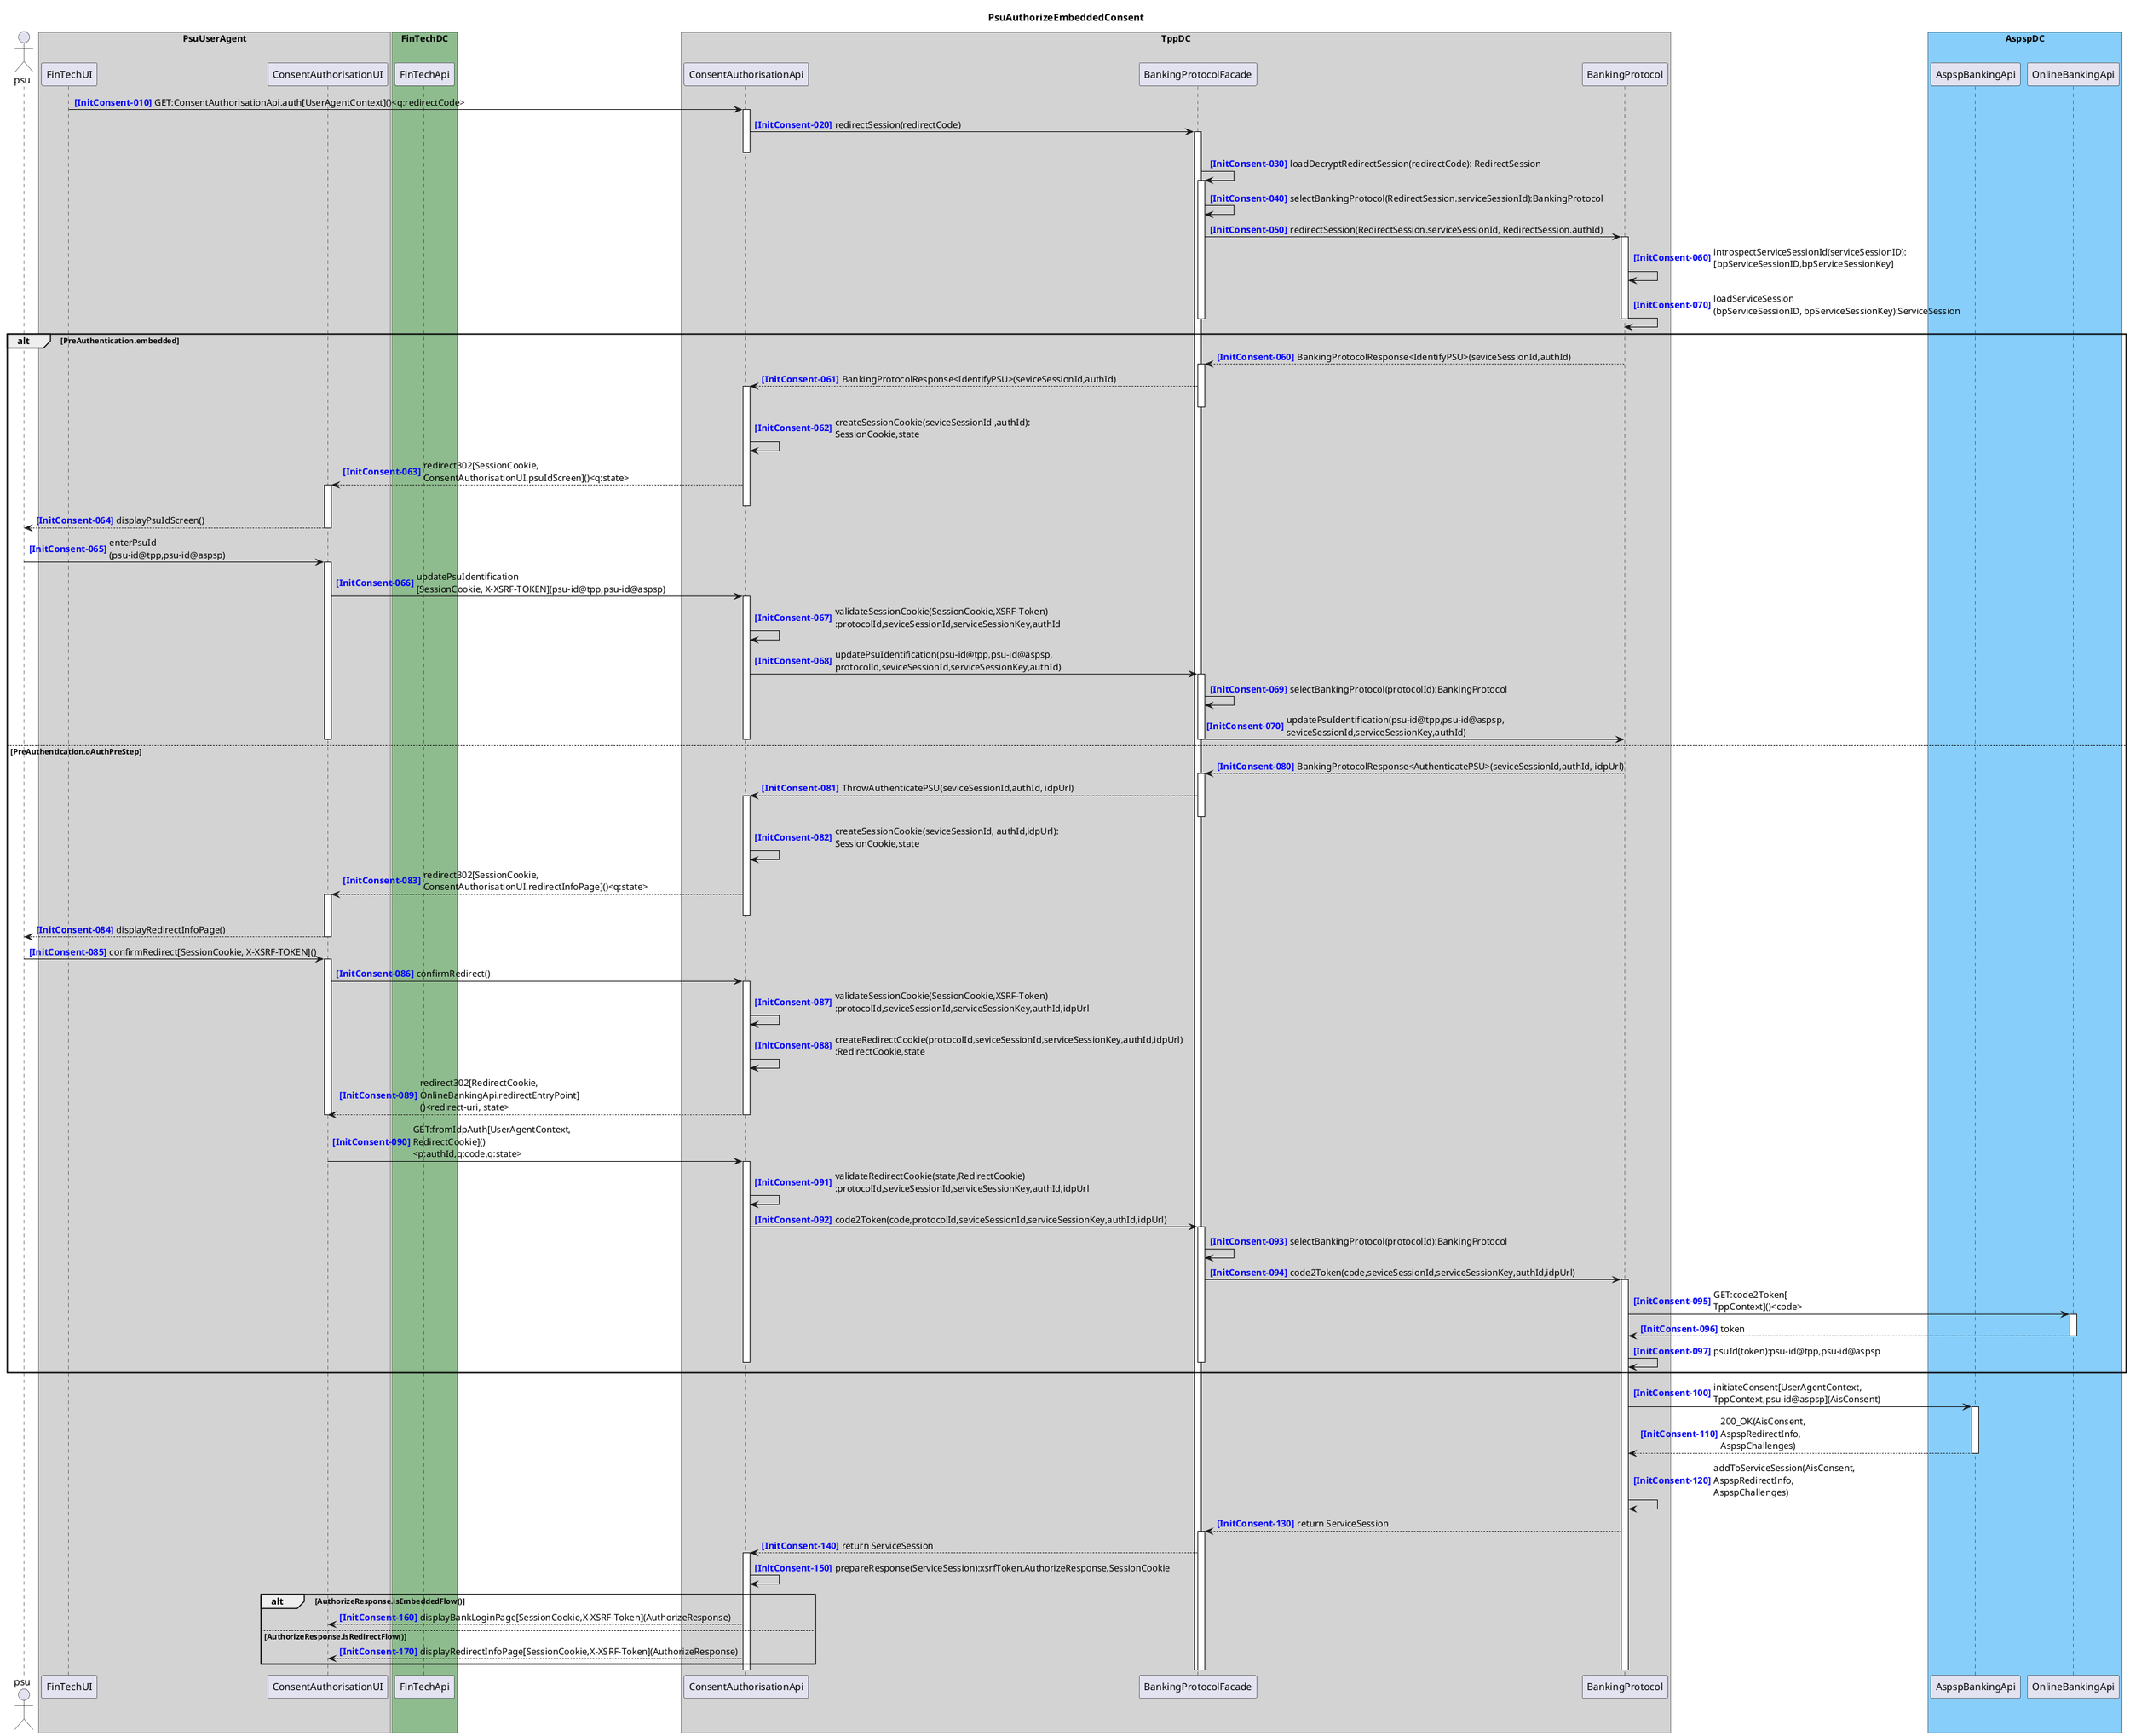 @startuml
title PsuAuthorizeEmbeddedConsent
autonumber 10 10 "<b><color blue>[InitConsent-000]</color></b>"
actor psu

box "PsuUserAgent" #LightGray
    participant "FinTechUI" as FinTechUI
    participant "ConsentAuthorisationUI" as ConsentAuthorisationUI
    'participant "OnlineBankingUI" as OnlineBankingUI
end box
box "FinTechDC" #DarkSeaGreen
    participant "FinTechApi" as FinTechApi
end box
box "TppDC" #LightGray
    'participant "TppBankingApi" as TppBankingApi
    'participant "TppBankSearchApi" as TppBankSearchApi
    participant "ConsentAuthorisationApi" as ConsentAuthorisationApi
    participant "BankingProtocolFacade" as BankingProtocolFacade

    'participant "RedirectSessionStoreApi" as RedirectSessionStoreApi
    participant "BankingProtocol" as BankingProtocol
end box
box "AspspDC" #LightSkyBlue
	participant "AspspBankingApi" as AspspBankingApi
    participant "OnlineBankingApi" as OnlineBankingApi
end box

FinTechUI -> ConsentAuthorisationApi ++ : GET:ConsentAuthorisationApi.auth[UserAgentContext]()<q:redirectCode>
ConsentAuthorisationApi -> BankingProtocolFacade ++ : redirectSession(redirectCode)
deactivate ConsentAuthorisationApi
BankingProtocolFacade -> BankingProtocolFacade ++ : loadDecryptRedirectSession(redirectCode): RedirectSession
BankingProtocolFacade -> BankingProtocolFacade : selectBankingProtocol(RedirectSession.serviceSessionId):BankingProtocol
BankingProtocolFacade -> BankingProtocol ++ : redirectSession(RedirectSession.serviceSessionId, RedirectSession.authId)
BankingProtocol -> BankingProtocol : introspectServiceSessionId(serviceSessionID):\n[bpServiceSessionID,bpServiceSessionKey]
BankingProtocol -> BankingProtocol : loadServiceSession\n(bpServiceSessionID, bpServiceSessionKey):ServiceSession
deactivate BankingProtocolFacade
deactivate BankingProtocol
alt PreAuthentication.embedded
    autonumber 60 1 "<b><color blue>[InitConsent-000]</color></b>"
    BankingProtocol --> BankingProtocolFacade ++ : BankingProtocolResponse<IdentifyPSU>(seviceSessionId,authId)
    BankingProtocolFacade --> ConsentAuthorisationApi ++ : BankingProtocolResponse<IdentifyPSU>(seviceSessionId,authId)
    deactivate BankingProtocolFacade
    ConsentAuthorisationApi -> ConsentAuthorisationApi : createSessionCookie(seviceSessionId ,authId):\nSessionCookie,state
    ConsentAuthorisationApi --> ConsentAuthorisationUI ++ : redirect302[SessionCookie,\nConsentAuthorisationUI.psuIdScreen]()<q:state>
    deactivate ConsentAuthorisationApi
    ConsentAuthorisationUI --> psu : displayPsuIdScreen()
    deactivate ConsentAuthorisationUI
    psu -> ConsentAuthorisationUI ++ : enterPsuId\n(psu-id@tpp,psu-id@aspsp)
    ConsentAuthorisationUI -> ConsentAuthorisationApi ++ : updatePsuIdentification\n[SessionCookie, X-XSRF-TOKEN](psu-id@tpp,psu-id@aspsp)
    ConsentAuthorisationApi -> ConsentAuthorisationApi : validateSessionCookie(SessionCookie,XSRF-Token)\n:protocolId,seviceSessionId,serviceSessionKey,authId
    ConsentAuthorisationApi -> BankingProtocolFacade ++ : updatePsuIdentification(psu-id@tpp,psu-id@aspsp,\nprotocolId,seviceSessionId,serviceSessionKey,authId)
    BankingProtocolFacade -> BankingProtocolFacade : selectBankingProtocol(protocolId):BankingProtocol
    BankingProtocolFacade -> BankingProtocol : updatePsuIdentification(psu-id@tpp,psu-id@aspsp,\nseviceSessionId,serviceSessionKey,authId)
    deactivate ConsentAuthorisationUI
    deactivate ConsentAuthorisationApi
    deactivate BankingProtocolFacade
else PreAuthentication.oAuthPreStep
    autonumber 80 1 "<b><color blue>[InitConsent-000]</color></b>"
    BankingProtocol --> BankingProtocolFacade ++ : BankingProtocolResponse<AuthenticatePSU>(seviceSessionId,authId, idpUrl)
    BankingProtocolFacade --> ConsentAuthorisationApi ++ : ThrowAuthenticatePSU(seviceSessionId,authId, idpUrl)
    deactivate BankingProtocolFacade
    ConsentAuthorisationApi -> ConsentAuthorisationApi : createSessionCookie(seviceSessionId, authId,idpUrl):\nSessionCookie,state
    ConsentAuthorisationApi --> ConsentAuthorisationUI ++ : redirect302[SessionCookie,\nConsentAuthorisationUI.redirectInfoPage]()<q:state>
    deactivate ConsentAuthorisationApi
    ConsentAuthorisationUI --> psu : displayRedirectInfoPage()
    deactivate ConsentAuthorisationUI
    psu -> ConsentAuthorisationUI ++ : confirmRedirect[SessionCookie, X-XSRF-TOKEN]()
    ConsentAuthorisationUI -> ConsentAuthorisationApi ++ : confirmRedirect()
    ConsentAuthorisationApi -> ConsentAuthorisationApi : validateSessionCookie(SessionCookie,XSRF-Token)\n:protocolId,seviceSessionId,serviceSessionKey,authId,idpUrl
    ConsentAuthorisationApi -> ConsentAuthorisationApi : createRedirectCookie(protocolId,seviceSessionId,serviceSessionKey,authId,idpUrl)\n:RedirectCookie,state
    return redirect302[RedirectCookie,\nOnlineBankingApi.redirectEntryPoint]\n()<redirect-uri, state>
    deactivate ConsentAuthorisationUI
    ConsentAuthorisationUI -> ConsentAuthorisationApi ++ : GET:fromIdpAuth[UserAgentContext,\nRedirectCookie]()\n<p:authId,q:code,q:state>
    ConsentAuthorisationApi -> ConsentAuthorisationApi : validateRedirectCookie(state,RedirectCookie)\n:protocolId,seviceSessionId,serviceSessionKey,authId,idpUrl
    ConsentAuthorisationApi -> BankingProtocolFacade ++ : code2Token(code,protocolId,seviceSessionId,serviceSessionKey,authId,idpUrl)
    BankingProtocolFacade -> BankingProtocolFacade : selectBankingProtocol(protocolId):BankingProtocol
    BankingProtocolFacade -> BankingProtocol ++ : code2Token(code,seviceSessionId,serviceSessionKey,authId,idpUrl)
    BankingProtocol -> OnlineBankingApi ++ : GET:code2Token[\nTppContext]()<code>
    return token
    BankingProtocol -> BankingProtocol : psuId(token):psu-id@tpp,psu-id@aspsp
    deactivate ConsentAuthorisationApi
    deactivate BankingProtocolFacade
end
autonumber 100 10 "<b><color blue>[InitConsent-000]</color></b>"
BankingProtocol -> AspspBankingApi ++ : initiateConsent[UserAgentContext,\nTppContext,psu-id@aspsp](AisConsent) 
return 200_OK(AisConsent,\nAspspRedirectInfo,\nAspspChallenges)
BankingProtocol -> BankingProtocol : addToServiceSession(AisConsent,\nAspspRedirectInfo,\nAspspChallenges)
BankingProtocol --> BankingProtocolFacade ++ : return ServiceSession
BankingProtocolFacade --> ConsentAuthorisationApi ++ : return ServiceSession
ConsentAuthorisationApi -> ConsentAuthorisationApi : prepareResponse(ServiceSession):xsrfToken,AuthorizeResponse,SessionCookie
alt AuthorizeResponse.isEmbeddedFlow()
ConsentAuthorisationApi --> ConsentAuthorisationUI : displayBankLoginPage[SessionCookie,X-XSRF-Token](AuthorizeResponse)
else AuthorizeResponse.isRedirectFlow()
ConsentAuthorisationApi --> ConsentAuthorisationUI : displayRedirectInfoPage[SessionCookie,X-XSRF-Token](AuthorizeResponse)
end
@enduml
